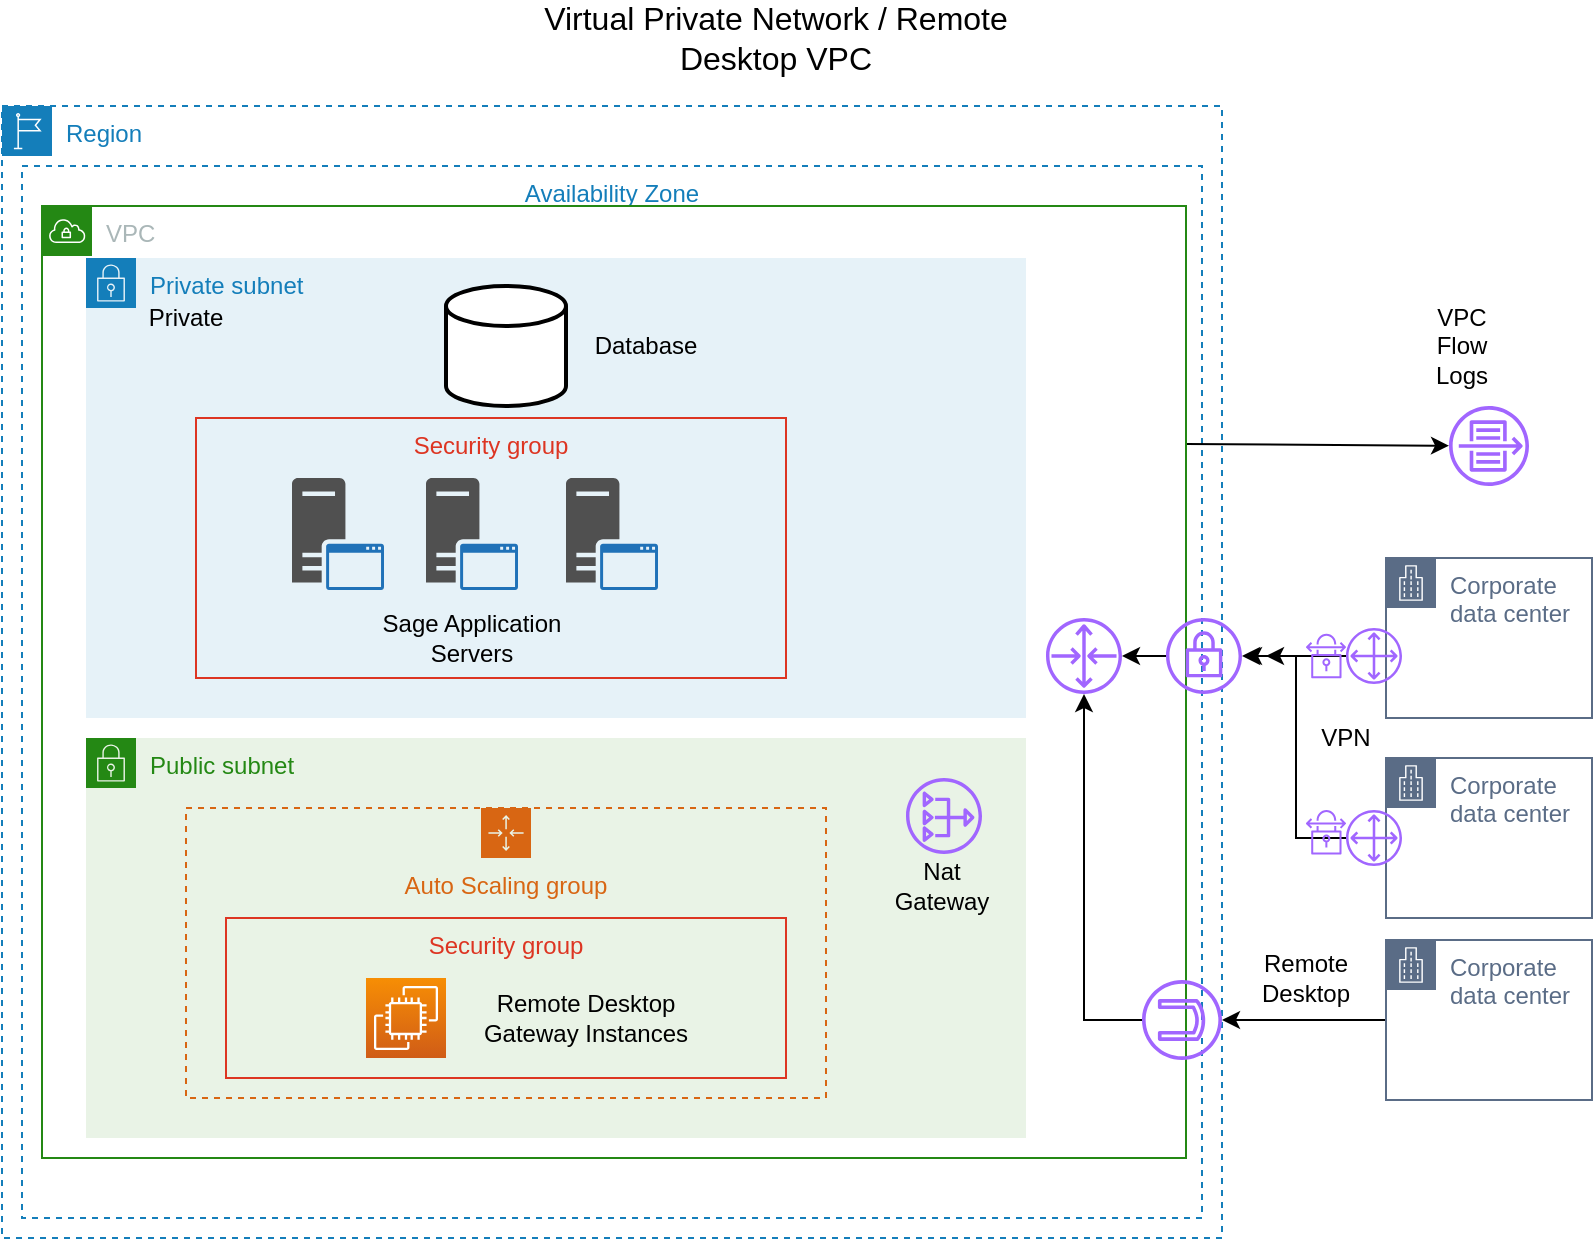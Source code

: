 <mxfile version="15.3.2" type="github">
  <diagram id="Ng4vTh4RIxkkyutnl7do" name="Page-1">
    <mxGraphModel dx="1629" dy="903" grid="1" gridSize="10" guides="1" tooltips="1" connect="1" arrows="1" fold="1" page="1" pageScale="1" pageWidth="850" pageHeight="1100" math="0" shadow="0">
      <root>
        <mxCell id="0" />
        <mxCell id="1" parent="0" />
        <mxCell id="VLrqjqYAiCNGpX6sq8kv-4" value="Private subnet" style="points=[[0,0],[0.25,0],[0.5,0],[0.75,0],[1,0],[1,0.25],[1,0.5],[1,0.75],[1,1],[0.75,1],[0.5,1],[0.25,1],[0,1],[0,0.75],[0,0.5],[0,0.25]];outlineConnect=0;gradientColor=none;html=1;whiteSpace=wrap;fontSize=12;fontStyle=0;shape=mxgraph.aws4.group;grIcon=mxgraph.aws4.group_security_group;grStroke=0;strokeColor=#147EBA;fillColor=#E6F2F8;verticalAlign=top;align=left;spacingLeft=30;fontColor=#147EBA;dashed=0;" vertex="1" parent="1">
          <mxGeometry x="80" y="140" width="470" height="230" as="geometry" />
        </mxCell>
        <mxCell id="3DtsWVznEwY_HvSgMNmU-1" value="Region" style="points=[[0,0],[0.25,0],[0.5,0],[0.75,0],[1,0],[1,0.25],[1,0.5],[1,0.75],[1,1],[0.75,1],[0.5,1],[0.25,1],[0,1],[0,0.75],[0,0.5],[0,0.25]];outlineConnect=0;gradientColor=none;html=1;whiteSpace=wrap;fontSize=12;fontStyle=0;shape=mxgraph.aws4.group;grIcon=mxgraph.aws4.group_region;strokeColor=#147EBA;fillColor=none;verticalAlign=top;align=left;spacingLeft=30;fontColor=#147EBA;dashed=1;" parent="1" vertex="1">
          <mxGeometry x="38" y="64" width="610" height="566" as="geometry" />
        </mxCell>
        <mxCell id="3DtsWVznEwY_HvSgMNmU-7" value="Availability Zone" style="fillColor=none;strokeColor=#147EBA;dashed=1;verticalAlign=top;fontStyle=0;fontColor=#147EBA;" parent="1" vertex="1">
          <mxGeometry x="48" y="94" width="590" height="526" as="geometry" />
        </mxCell>
        <mxCell id="3DtsWVznEwY_HvSgMNmU-8" style="edgeStyle=none;rounded=0;orthogonalLoop=1;jettySize=auto;html=1;exitX=1;exitY=0.25;exitDx=0;exitDy=0;shadow=0;" parent="1" source="3DtsWVznEwY_HvSgMNmU-9" target="3DtsWVznEwY_HvSgMNmU-45" edge="1">
          <mxGeometry relative="1" as="geometry">
            <Array as="points" />
          </mxGeometry>
        </mxCell>
        <mxCell id="3DtsWVznEwY_HvSgMNmU-9" value="VPC" style="points=[[0,0],[0.25,0],[0.5,0],[0.75,0],[1,0],[1,0.25],[1,0.5],[1,0.75],[1,1],[0.75,1],[0.5,1],[0.25,1],[0,1],[0,0.75],[0,0.5],[0,0.25]];outlineConnect=0;gradientColor=none;html=1;whiteSpace=wrap;fontSize=12;fontStyle=0;shape=mxgraph.aws4.group;grIcon=mxgraph.aws4.group_vpc;strokeColor=#248814;fillColor=none;verticalAlign=top;align=left;spacingLeft=30;fontColor=#AAB7B8;dashed=0;" parent="1" vertex="1">
          <mxGeometry x="58" y="114" width="572" height="476" as="geometry" />
        </mxCell>
        <mxCell id="3DtsWVznEwY_HvSgMNmU-16" style="edgeStyle=none;rounded=0;orthogonalLoop=1;jettySize=auto;html=1;entryX=0;entryY=0.5;entryDx=0;entryDy=0;entryPerimeter=0;shadow=0;" parent="1" edge="1">
          <mxGeometry relative="1" as="geometry">
            <mxPoint x="718" y="303" as="sourcePoint" />
            <mxPoint x="718" y="303" as="targetPoint" />
          </mxGeometry>
        </mxCell>
        <mxCell id="3DtsWVznEwY_HvSgMNmU-19" value="Private" style="text;html=1;strokeColor=none;fillColor=none;align=center;verticalAlign=middle;whiteSpace=wrap;rounded=0;" parent="1" vertex="1">
          <mxGeometry x="100" y="160" width="60" height="20" as="geometry" />
        </mxCell>
        <mxCell id="3DtsWVznEwY_HvSgMNmU-45" value="" style="sketch=0;outlineConnect=0;fontColor=#232F3E;gradientColor=none;fillColor=#A166FF;strokeColor=none;dashed=0;verticalLabelPosition=bottom;verticalAlign=top;align=center;html=1;fontSize=12;fontStyle=0;aspect=fixed;pointerEvents=1;shape=mxgraph.aws4.flow_logs;" parent="1" vertex="1">
          <mxGeometry x="761.5" y="214" width="40" height="40" as="geometry" />
        </mxCell>
        <mxCell id="3DtsWVznEwY_HvSgMNmU-46" value="VPC Flow Logs" style="text;html=1;strokeColor=none;fillColor=none;align=center;verticalAlign=middle;whiteSpace=wrap;rounded=0;" parent="1" vertex="1">
          <mxGeometry x="748" y="174" width="40" height="20" as="geometry" />
        </mxCell>
        <mxCell id="3DtsWVznEwY_HvSgMNmU-47" value="&lt;font style=&quot;font-size: 16px&quot;&gt;Virtual Private Network / Remote Desktop VPC&lt;/font&gt;" style="text;html=1;strokeColor=none;fillColor=none;align=center;verticalAlign=middle;whiteSpace=wrap;rounded=0;" parent="1" vertex="1">
          <mxGeometry x="304" y="20" width="242" height="20" as="geometry" />
        </mxCell>
        <mxCell id="3DtsWVznEwY_HvSgMNmU-48" value="Corporate data center" style="points=[[0,0],[0.25,0],[0.5,0],[0.75,0],[1,0],[1,0.25],[1,0.5],[1,0.75],[1,1],[0.75,1],[0.5,1],[0.25,1],[0,1],[0,0.75],[0,0.5],[0,0.25]];outlineConnect=0;gradientColor=none;html=1;whiteSpace=wrap;fontSize=12;fontStyle=0;shape=mxgraph.aws4.group;grIcon=mxgraph.aws4.group_corporate_data_center;strokeColor=#5A6C86;fillColor=none;verticalAlign=top;align=left;spacingLeft=30;fontColor=#5A6C86;dashed=0;" parent="1" vertex="1">
          <mxGeometry x="730" y="290" width="103" height="80" as="geometry" />
        </mxCell>
        <mxCell id="3DtsWVznEwY_HvSgMNmU-49" value="Corporate data center" style="points=[[0,0],[0.25,0],[0.5,0],[0.75,0],[1,0],[1,0.25],[1,0.5],[1,0.75],[1,1],[0.75,1],[0.5,1],[0.25,1],[0,1],[0,0.75],[0,0.5],[0,0.25]];outlineConnect=0;gradientColor=none;html=1;whiteSpace=wrap;fontSize=12;fontStyle=0;shape=mxgraph.aws4.group;grIcon=mxgraph.aws4.group_corporate_data_center;strokeColor=#5A6C86;fillColor=none;verticalAlign=top;align=left;spacingLeft=30;fontColor=#5A6C86;dashed=0;" parent="1" vertex="1">
          <mxGeometry x="730" y="390" width="103" height="80" as="geometry" />
        </mxCell>
        <mxCell id="3DtsWVznEwY_HvSgMNmU-58" style="edgeStyle=orthogonalEdgeStyle;rounded=0;orthogonalLoop=1;jettySize=auto;html=1;" parent="1" source="3DtsWVznEwY_HvSgMNmU-51" edge="1">
          <mxGeometry relative="1" as="geometry">
            <mxPoint x="670" y="339" as="targetPoint" />
          </mxGeometry>
        </mxCell>
        <mxCell id="3DtsWVznEwY_HvSgMNmU-61" value="" style="edgeStyle=orthogonalEdgeStyle;rounded=0;orthogonalLoop=1;jettySize=auto;html=1;" parent="1" source="3DtsWVznEwY_HvSgMNmU-51" target="3DtsWVznEwY_HvSgMNmU-59" edge="1">
          <mxGeometry relative="1" as="geometry" />
        </mxCell>
        <mxCell id="3DtsWVznEwY_HvSgMNmU-51" value="" style="sketch=0;outlineConnect=0;fontColor=#232F3E;gradientColor=none;fillColor=#A166FF;strokeColor=none;dashed=0;verticalLabelPosition=bottom;verticalAlign=top;align=center;html=1;fontSize=12;fontStyle=0;aspect=fixed;pointerEvents=1;shape=mxgraph.aws4.customer_gateway;" parent="1" vertex="1">
          <mxGeometry x="710" y="325" width="28" height="28" as="geometry" />
        </mxCell>
        <mxCell id="3DtsWVznEwY_HvSgMNmU-55" style="edgeStyle=orthogonalEdgeStyle;rounded=0;orthogonalLoop=1;jettySize=auto;html=1;entryX=1;entryY=0.5;entryDx=0;entryDy=0;entryPerimeter=0;" parent="1" source="3DtsWVznEwY_HvSgMNmU-52" edge="1">
          <mxGeometry relative="1" as="geometry">
            <mxPoint x="659" y="339" as="targetPoint" />
            <Array as="points">
              <mxPoint x="685" y="430" />
              <mxPoint x="685" y="339" />
            </Array>
          </mxGeometry>
        </mxCell>
        <mxCell id="3DtsWVznEwY_HvSgMNmU-52" value="" style="sketch=0;outlineConnect=0;fontColor=#232F3E;gradientColor=none;fillColor=#A166FF;strokeColor=none;dashed=0;verticalLabelPosition=bottom;verticalAlign=top;align=center;html=1;fontSize=12;fontStyle=0;aspect=fixed;pointerEvents=1;shape=mxgraph.aws4.customer_gateway;" parent="1" vertex="1">
          <mxGeometry x="710" y="416" width="28" height="28" as="geometry" />
        </mxCell>
        <mxCell id="3DtsWVznEwY_HvSgMNmU-74" style="edgeStyle=orthogonalEdgeStyle;rounded=0;orthogonalLoop=1;jettySize=auto;html=1;" parent="1" source="3DtsWVznEwY_HvSgMNmU-59" target="3DtsWVznEwY_HvSgMNmU-73" edge="1">
          <mxGeometry relative="1" as="geometry" />
        </mxCell>
        <mxCell id="3DtsWVznEwY_HvSgMNmU-59" value="" style="sketch=0;outlineConnect=0;fontColor=#232F3E;gradientColor=none;fillColor=#A166FF;strokeColor=none;dashed=0;verticalLabelPosition=bottom;verticalAlign=top;align=center;html=1;fontSize=12;fontStyle=0;aspect=fixed;pointerEvents=1;shape=mxgraph.aws4.vpn_gateway;" parent="1" vertex="1">
          <mxGeometry x="620" y="320" width="38" height="38" as="geometry" />
        </mxCell>
        <mxCell id="3DtsWVznEwY_HvSgMNmU-60" value="" style="sketch=0;outlineConnect=0;fontColor=#232F3E;gradientColor=none;fillColor=#A166FF;strokeColor=none;dashed=0;verticalLabelPosition=bottom;verticalAlign=top;align=center;html=1;fontSize=12;fontStyle=0;aspect=fixed;pointerEvents=1;shape=mxgraph.aws4.vpn_connection;" parent="1" vertex="1">
          <mxGeometry x="690" y="327.85" width="20" height="22.29" as="geometry" />
        </mxCell>
        <mxCell id="3DtsWVznEwY_HvSgMNmU-62" value="" style="sketch=0;outlineConnect=0;fontColor=#232F3E;gradientColor=none;fillColor=#A166FF;strokeColor=none;dashed=0;verticalLabelPosition=bottom;verticalAlign=top;align=center;html=1;fontSize=12;fontStyle=0;aspect=fixed;pointerEvents=1;shape=mxgraph.aws4.vpn_connection;" parent="1" vertex="1">
          <mxGeometry x="690" y="416" width="20" height="22.29" as="geometry" />
        </mxCell>
        <mxCell id="3DtsWVznEwY_HvSgMNmU-64" value="" style="sketch=0;pointerEvents=1;shadow=0;dashed=0;html=1;strokeColor=none;fillColor=#505050;labelPosition=center;verticalLabelPosition=bottom;verticalAlign=top;outlineConnect=0;align=center;shape=mxgraph.office.servers.application_server_blue;" parent="1" vertex="1">
          <mxGeometry x="183" y="250" width="46" height="56" as="geometry" />
        </mxCell>
        <mxCell id="3DtsWVznEwY_HvSgMNmU-65" value="" style="sketch=0;pointerEvents=1;shadow=0;dashed=0;html=1;strokeColor=none;fillColor=#505050;labelPosition=center;verticalLabelPosition=bottom;verticalAlign=top;outlineConnect=0;align=center;shape=mxgraph.office.servers.application_server_blue;" parent="1" vertex="1">
          <mxGeometry x="250" y="250" width="46" height="56" as="geometry" />
        </mxCell>
        <mxCell id="3DtsWVznEwY_HvSgMNmU-66" value="" style="sketch=0;pointerEvents=1;shadow=0;dashed=0;html=1;strokeColor=none;fillColor=#505050;labelPosition=center;verticalLabelPosition=bottom;verticalAlign=top;outlineConnect=0;align=center;shape=mxgraph.office.servers.application_server_blue;" parent="1" vertex="1">
          <mxGeometry x="320" y="250" width="46" height="56" as="geometry" />
        </mxCell>
        <mxCell id="3DtsWVznEwY_HvSgMNmU-67" value="Sage Application&lt;br&gt;Servers" style="text;html=1;strokeColor=none;fillColor=none;align=center;verticalAlign=middle;whiteSpace=wrap;rounded=0;" parent="1" vertex="1">
          <mxGeometry x="183" y="320" width="180" height="20" as="geometry" />
        </mxCell>
        <mxCell id="3DtsWVznEwY_HvSgMNmU-68" value="" style="strokeWidth=2;html=1;shape=mxgraph.flowchart.database;whiteSpace=wrap;" parent="1" vertex="1">
          <mxGeometry x="260" y="154" width="60" height="60" as="geometry" />
        </mxCell>
        <mxCell id="3DtsWVznEwY_HvSgMNmU-69" value="Database" style="text;html=1;strokeColor=none;fillColor=none;align=center;verticalAlign=middle;whiteSpace=wrap;rounded=0;" parent="1" vertex="1">
          <mxGeometry x="320" y="174" width="80" height="20" as="geometry" />
        </mxCell>
        <mxCell id="3DtsWVznEwY_HvSgMNmU-73" value="" style="sketch=0;outlineConnect=0;fontColor=#232F3E;gradientColor=none;fillColor=#A166FF;strokeColor=none;dashed=0;verticalLabelPosition=bottom;verticalAlign=top;align=center;html=1;fontSize=12;fontStyle=0;aspect=fixed;pointerEvents=1;shape=mxgraph.aws4.router;" parent="1" vertex="1">
          <mxGeometry x="560" y="320" width="38" height="38" as="geometry" />
        </mxCell>
        <mxCell id="VLrqjqYAiCNGpX6sq8kv-2" value="VPN" style="text;html=1;strokeColor=none;fillColor=none;align=center;verticalAlign=middle;whiteSpace=wrap;rounded=0;" vertex="1" parent="1">
          <mxGeometry x="690" y="370" width="40" height="20" as="geometry" />
        </mxCell>
        <mxCell id="VLrqjqYAiCNGpX6sq8kv-5" value="Security group" style="fillColor=none;strokeColor=#DD3522;verticalAlign=top;fontStyle=0;fontColor=#DD3522;" vertex="1" parent="1">
          <mxGeometry x="135" y="220" width="295" height="130" as="geometry" />
        </mxCell>
        <mxCell id="VLrqjqYAiCNGpX6sq8kv-6" value="Public subnet" style="points=[[0,0],[0.25,0],[0.5,0],[0.75,0],[1,0],[1,0.25],[1,0.5],[1,0.75],[1,1],[0.75,1],[0.5,1],[0.25,1],[0,1],[0,0.75],[0,0.5],[0,0.25]];outlineConnect=0;gradientColor=none;html=1;whiteSpace=wrap;fontSize=12;fontStyle=0;shape=mxgraph.aws4.group;grIcon=mxgraph.aws4.group_security_group;grStroke=0;strokeColor=#248814;fillColor=#E9F3E6;verticalAlign=top;align=left;spacingLeft=30;fontColor=#248814;dashed=0;" vertex="1" parent="1">
          <mxGeometry x="80" y="380" width="470" height="200" as="geometry" />
        </mxCell>
        <mxCell id="VLrqjqYAiCNGpX6sq8kv-7" value="" style="sketch=0;outlineConnect=0;fontColor=#232F3E;gradientColor=none;fillColor=#A166FF;strokeColor=none;dashed=0;verticalLabelPosition=bottom;verticalAlign=top;align=center;html=1;fontSize=12;fontStyle=0;aspect=fixed;pointerEvents=1;shape=mxgraph.aws4.nat_gateway;" vertex="1" parent="1">
          <mxGeometry x="490" y="400" width="38" height="38" as="geometry" />
        </mxCell>
        <mxCell id="VLrqjqYAiCNGpX6sq8kv-9" value="Auto Scaling group" style="points=[[0,0],[0.25,0],[0.5,0],[0.75,0],[1,0],[1,0.25],[1,0.5],[1,0.75],[1,1],[0.75,1],[0.5,1],[0.25,1],[0,1],[0,0.75],[0,0.5],[0,0.25]];outlineConnect=0;gradientColor=none;html=1;whiteSpace=wrap;fontSize=12;fontStyle=0;shape=mxgraph.aws4.groupCenter;grIcon=mxgraph.aws4.group_auto_scaling_group;grStroke=1;strokeColor=#D86613;fillColor=none;verticalAlign=top;align=center;fontColor=#D86613;dashed=1;spacingTop=25;" vertex="1" parent="1">
          <mxGeometry x="130" y="415" width="320" height="145" as="geometry" />
        </mxCell>
        <mxCell id="VLrqjqYAiCNGpX6sq8kv-10" value="Security group" style="fillColor=none;strokeColor=#DD3522;verticalAlign=top;fontStyle=0;fontColor=#DD3522;" vertex="1" parent="1">
          <mxGeometry x="150" y="470" width="280" height="80" as="geometry" />
        </mxCell>
        <mxCell id="VLrqjqYAiCNGpX6sq8kv-11" value="" style="sketch=0;points=[[0,0,0],[0.25,0,0],[0.5,0,0],[0.75,0,0],[1,0,0],[0,1,0],[0.25,1,0],[0.5,1,0],[0.75,1,0],[1,1,0],[0,0.25,0],[0,0.5,0],[0,0.75,0],[1,0.25,0],[1,0.5,0],[1,0.75,0]];outlineConnect=0;fontColor=#232F3E;gradientColor=#F78E04;gradientDirection=north;fillColor=#D05C17;strokeColor=#ffffff;dashed=0;verticalLabelPosition=bottom;verticalAlign=top;align=center;html=1;fontSize=12;fontStyle=0;aspect=fixed;shape=mxgraph.aws4.resourceIcon;resIcon=mxgraph.aws4.ec2;" vertex="1" parent="1">
          <mxGeometry x="220" y="500" width="40" height="40" as="geometry" />
        </mxCell>
        <mxCell id="VLrqjqYAiCNGpX6sq8kv-12" value="Remote Desktop Gateway Instances" style="text;html=1;strokeColor=none;fillColor=none;align=center;verticalAlign=middle;whiteSpace=wrap;rounded=0;" vertex="1" parent="1">
          <mxGeometry x="270" y="510" width="120" height="20" as="geometry" />
        </mxCell>
        <mxCell id="VLrqjqYAiCNGpX6sq8kv-16" style="edgeStyle=orthogonalEdgeStyle;rounded=0;orthogonalLoop=1;jettySize=auto;html=1;" edge="1" parent="1" source="VLrqjqYAiCNGpX6sq8kv-13" target="3DtsWVznEwY_HvSgMNmU-73">
          <mxGeometry relative="1" as="geometry" />
        </mxCell>
        <mxCell id="VLrqjqYAiCNGpX6sq8kv-13" value="" style="sketch=0;outlineConnect=0;fontColor=#232F3E;gradientColor=none;fillColor=#A166FF;strokeColor=none;dashed=0;verticalLabelPosition=bottom;verticalAlign=top;align=center;html=1;fontSize=12;fontStyle=0;aspect=fixed;pointerEvents=1;shape=mxgraph.aws4.internet_gateway;rotation=90;" vertex="1" parent="1">
          <mxGeometry x="608" y="501" width="40" height="40" as="geometry" />
        </mxCell>
        <mxCell id="VLrqjqYAiCNGpX6sq8kv-15" style="edgeStyle=orthogonalEdgeStyle;rounded=0;orthogonalLoop=1;jettySize=auto;html=1;" edge="1" parent="1" source="VLrqjqYAiCNGpX6sq8kv-14" target="VLrqjqYAiCNGpX6sq8kv-13">
          <mxGeometry relative="1" as="geometry" />
        </mxCell>
        <mxCell id="VLrqjqYAiCNGpX6sq8kv-14" value="Corporate data center" style="points=[[0,0],[0.25,0],[0.5,0],[0.75,0],[1,0],[1,0.25],[1,0.5],[1,0.75],[1,1],[0.75,1],[0.5,1],[0.25,1],[0,1],[0,0.75],[0,0.5],[0,0.25]];outlineConnect=0;gradientColor=none;html=1;whiteSpace=wrap;fontSize=12;fontStyle=0;shape=mxgraph.aws4.group;grIcon=mxgraph.aws4.group_corporate_data_center;strokeColor=#5A6C86;fillColor=none;verticalAlign=top;align=left;spacingLeft=30;fontColor=#5A6C86;dashed=0;" vertex="1" parent="1">
          <mxGeometry x="730" y="481" width="103" height="80" as="geometry" />
        </mxCell>
        <mxCell id="VLrqjqYAiCNGpX6sq8kv-17" value="Nat Gateway" style="text;html=1;strokeColor=none;fillColor=none;align=center;verticalAlign=middle;whiteSpace=wrap;rounded=0;" vertex="1" parent="1">
          <mxGeometry x="488" y="444" width="40" height="20" as="geometry" />
        </mxCell>
        <mxCell id="VLrqjqYAiCNGpX6sq8kv-18" value="Remote Desktop" style="text;html=1;strokeColor=none;fillColor=none;align=center;verticalAlign=middle;whiteSpace=wrap;rounded=0;" vertex="1" parent="1">
          <mxGeometry x="670" y="490" width="40" height="20" as="geometry" />
        </mxCell>
      </root>
    </mxGraphModel>
  </diagram>
</mxfile>
